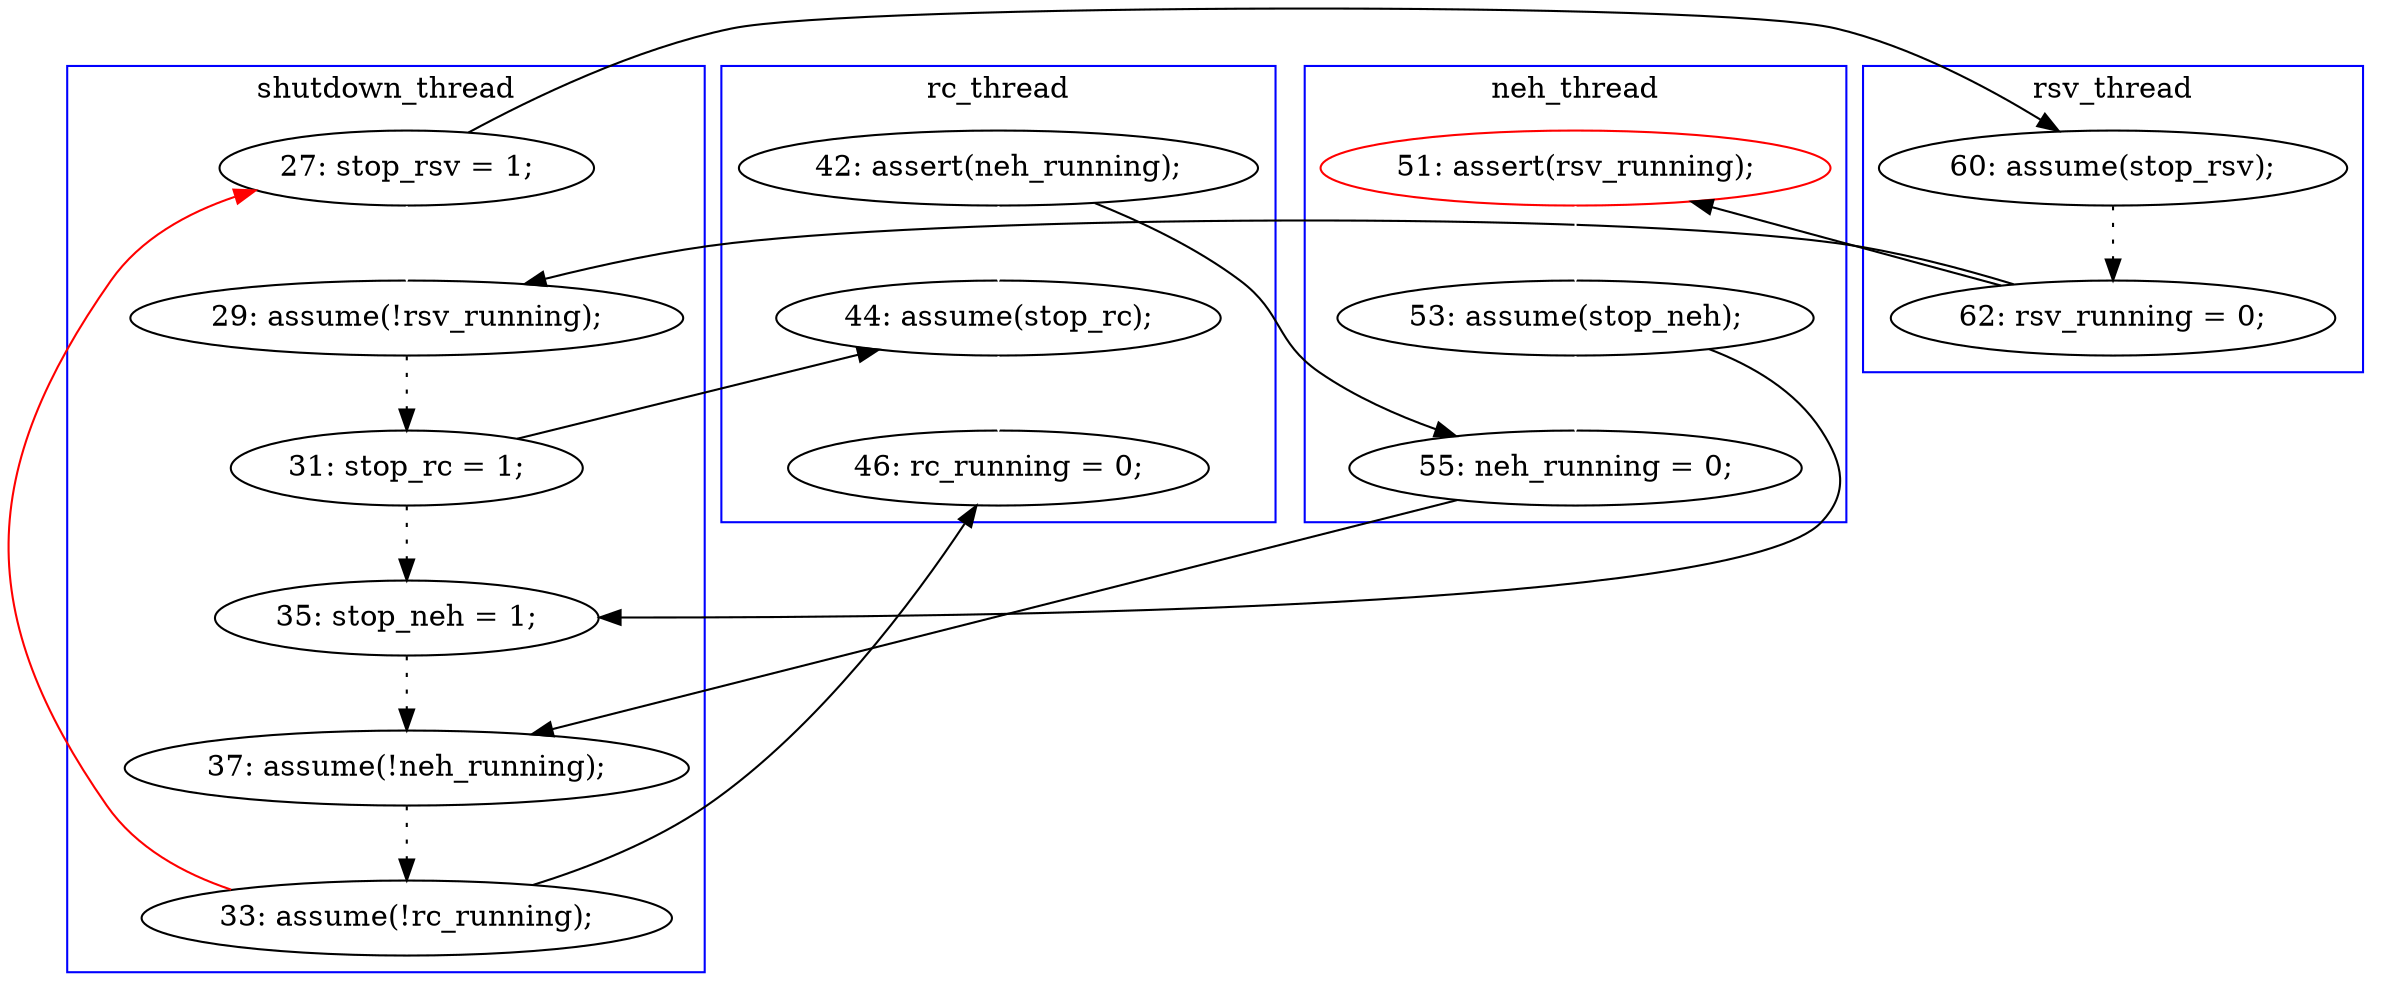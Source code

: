 digraph Counterexample {
	31 -> 12 [color = red, style = solid, constraint = false]
	16 -> 26 [color = black, style = solid, constraint = false]
	25 -> 28 [color = black, style = solid, constraint = false]
	26 -> 29 [color = black, style = solid, constraint = false]
	20 -> 23 [color = black, style = dotted]
	12 -> 20 [color = white, style = solid]
	18 -> 19 [color = black, style = dotted]
	29 -> 31 [color = black, style = dotted]
	21 -> 25 [color = white, style = solid]
	28 -> 29 [color = black, style = dotted]
	27 -> 33 [color = white, style = solid]
	23 -> 27 [color = black, style = solid, constraint = false]
	31 -> 33 [color = black, style = solid, constraint = false]
	25 -> 26 [color = white, style = solid]
	16 -> 27 [color = white, style = solid]
	12 -> 18 [color = black, style = solid, constraint = false]
	19 -> 20 [color = black, style = solid, constraint = false]
	23 -> 28 [color = black, style = dotted]
	19 -> 21 [color = black, style = solid, constraint = false]
	subgraph cluster2 {
		label = rc_thread
		color = blue
		27  [label = "44: assume(stop_rc);"]
		33  [label = "46: rc_running = 0;"]
		16  [label = "42: assert(neh_running);"]
	}
	subgraph cluster3 {
		label = neh_thread
		color = blue
		25  [label = "53: assume(stop_neh);"]
		21  [label = "51: assert(rsv_running);", color = red]
		26  [label = "55: neh_running = 0;"]
	}
	subgraph cluster4 {
		label = rsv_thread
		color = blue
		18  [label = "60: assume(stop_rsv);"]
		19  [label = "62: rsv_running = 0;"]
	}
	subgraph cluster1 {
		label = shutdown_thread
		color = blue
		20  [label = "29: assume(!rsv_running);"]
		31  [label = "33: assume(!rc_running);"]
		23  [label = "31: stop_rc = 1;"]
		28  [label = "35: stop_neh = 1;"]
		29  [label = "37: assume(!neh_running);"]
		12  [label = "27: stop_rsv = 1;"]
	}
}